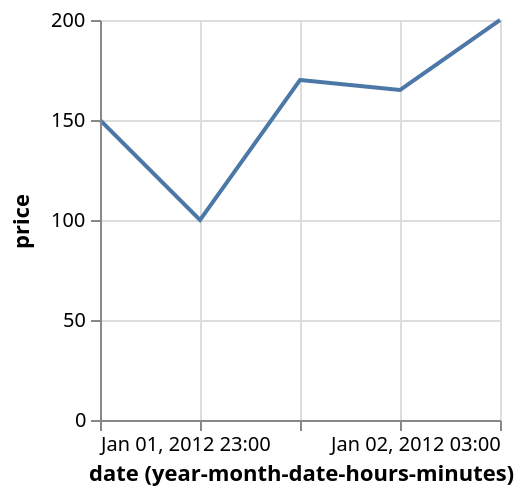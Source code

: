 {
  "$schema": "https://vega.github.io/schema/vega/v4.json",
  "description": "Google's stock price over time.",
  "autosize": "pad",
  "padding": 5,
  "width": 200,
  "height": 200,
  "style": "cell",
  "data": [
    {
      "name": "source_0",
      "values": [
        {"date": "Sun, 01 Jan 2012 23:00:00", "price": 150},
        {"date": "Sun, 02 Jan 2012 00:00:00", "price": 100},
        {"date": "Sun, 02 Jan 2012 01:00:00", "price": 170},
        {"date": "Sun, 02 Jan 2012 02:00:00", "price": 165},
        {"date": "Sun, 02 Jan 2012 03:00:00", "price": 200}
      ]
    },
    {
      "name": "data_0",
      "source": "source_0",
      "transform": [
        {"type": "formula", "expr": "toDate(datum[\"date\"])", "as": "date"},
        {
          "type": "formula",
          "as": "yearmonthdatehoursminutes_date",
          "expr": "datetime(year(datum[\"date\"]), month(datum[\"date\"]), date(datum[\"date\"]), hours(datum[\"date\"]), minutes(datum[\"date\"]), 0, 0)"
        }
      ]
    }
  ],
  "marks": [
    {
      "name": "marks",
      "type": "line",
      "style": ["line"],
      "sort": {
        "field": "datum[\"yearmonthdatehoursminutes_date\"]",
        "order": "descending"
      },
      "from": {"data": "data_0"},
      "encode": {
        "update": {
          "stroke": {"value": "#4c78a8"},
          "tooltip": {
            "signal": "{\"date (year-month-date-hours-minutes)\": utcFormat(datum[\"yearmonthdatehoursminutes_date\"], '%b %d, %Y %H:%M'), \"price\": format(datum[\"price\"], \"\")}"
          },
          "x": {"scale": "x", "field": "yearmonthdatehoursminutes_date"},
          "y": {"scale": "y", "field": "price"},
          "defined": {
            "signal": "datum[\"yearmonthdatehoursminutes_date\"] !== null && !isNaN(datum[\"yearmonthdatehoursminutes_date\"]) && datum[\"price\"] !== null && !isNaN(datum[\"price\"])"
          }
        }
      }
    }
  ],
  "scales": [
    {
      "name": "x",
      "type": "utc",
      "domain": {"data": "data_0", "field": "yearmonthdatehoursminutes_date"},
      "range": [0, {"signal": "width"}]
    },
    {
      "name": "y",
      "type": "linear",
      "domain": {"data": "data_0", "field": "price"},
      "range": [{"signal": "height"}, 0],
      "nice": true,
      "zero": true
    }
  ],
  "axes": [
    {
      "scale": "x",
      "orient": "bottom",
      "grid": false,
      "title": "date (year-month-date-hours-minutes)",
      "labelFlush": true,
      "labelOverlap": true,
      "tickCount": {"signal": "ceil(width/40)"},
      "encode": {
        "labels": {
          "update": {
            "text": {"signal": "utcFormat(datum.value, '%b %d, %Y %H:%M')"}
          }
        }
      },
      "zindex": 1
    },
    {
      "scale": "x",
      "orient": "bottom",
      "gridScale": "y",
      "grid": true,
      "tickCount": {"signal": "ceil(width/40)"},
      "domain": false,
      "labels": false,
      "maxExtent": 0,
      "minExtent": 0,
      "ticks": false,
      "zindex": 0
    },
    {
      "scale": "y",
      "orient": "left",
      "grid": false,
      "title": "price",
      "labelOverlap": true,
      "tickCount": {"signal": "ceil(height/40)"},
      "zindex": 1
    },
    {
      "scale": "y",
      "orient": "left",
      "gridScale": "x",
      "grid": true,
      "tickCount": {"signal": "ceil(height/40)"},
      "domain": false,
      "labels": false,
      "maxExtent": 0,
      "minExtent": 0,
      "ticks": false,
      "zindex": 0
    }
  ],
  "config": {"axisY": {"minExtent": 30}, "legend": {"gradientLength": 185}}
}
